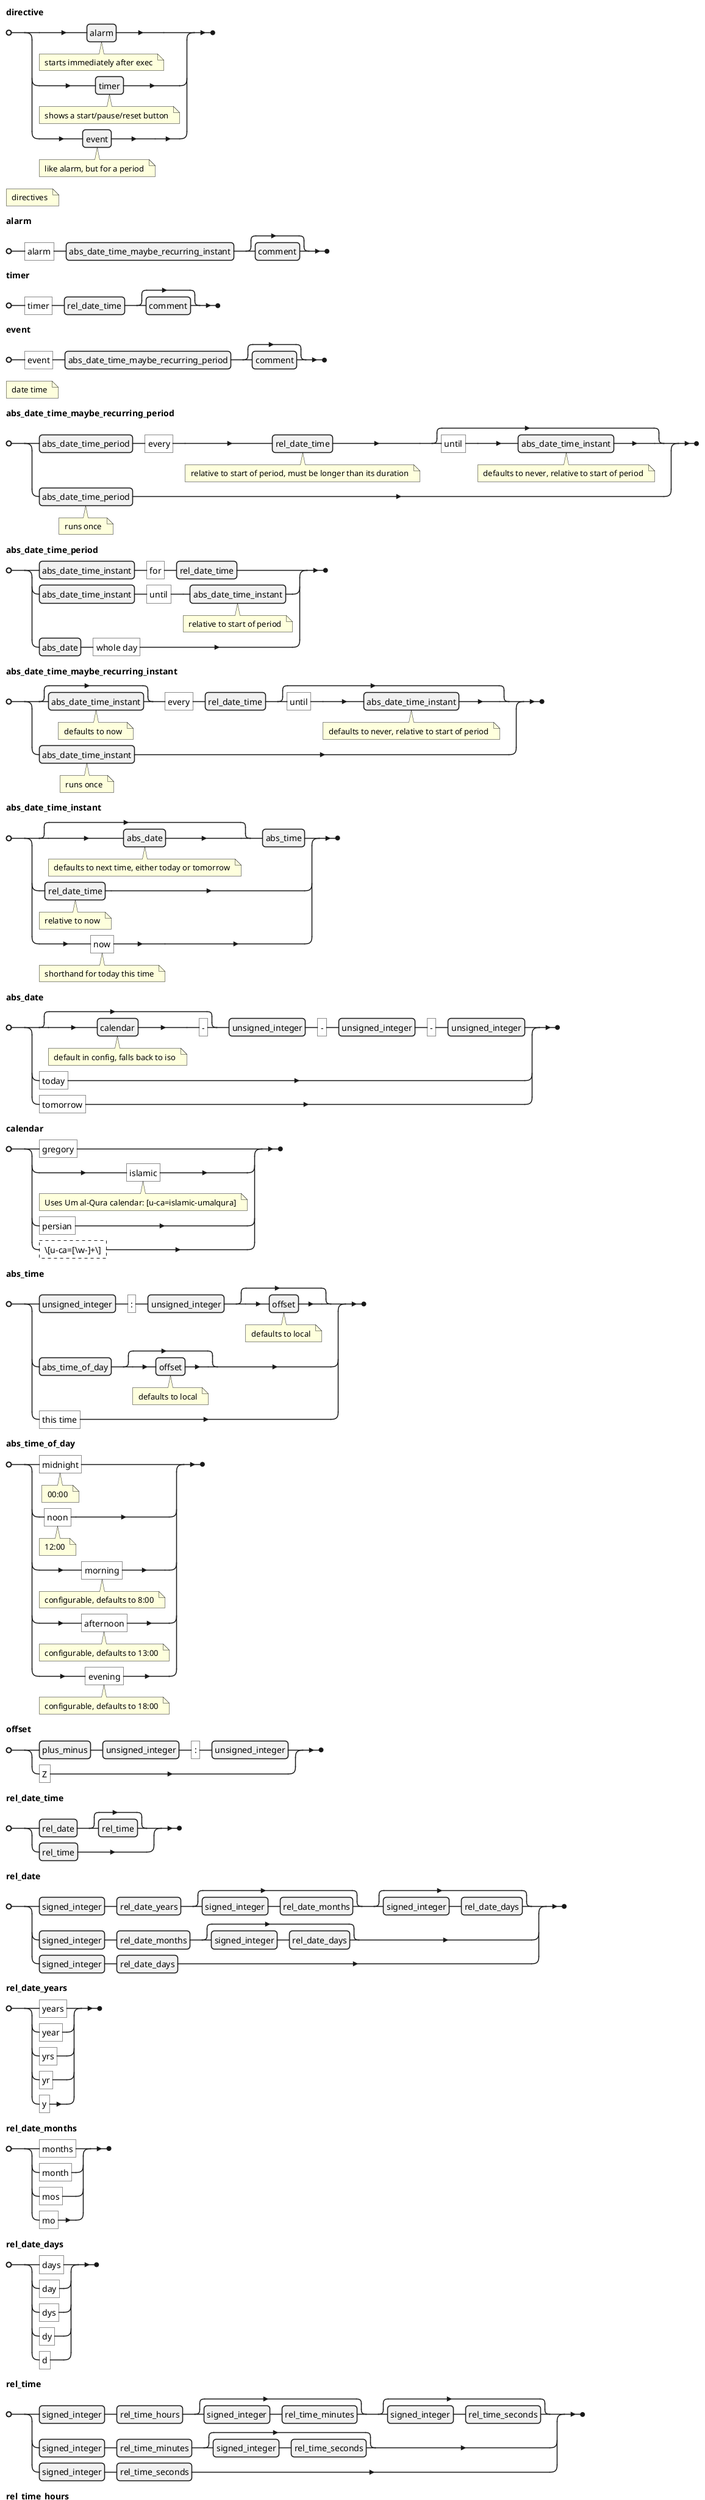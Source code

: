 @startebnf directives
!procedure at_least_one_ordered($str)
!$a = %splitstr($str, "/")
!$i = 0
!$j = 0
!$n = %size($a)
!while $i < $n
!if $i > 0
|
!endif
$a[$i]
!$j = $i + 1
!while $j < $n
,[$a[$j]]
!$j = $j + 1
!endwhile
!$i = $i + 1
!endwhile
!endprocedure

directive = alarm (* starts immediately after exec *) | timer (* shows a start/pause/reset button *) | event (* like alarm, but for a period *);

(* directives *)
alarm = "alarm", abs_date_time_maybe_recurring_instant, [comment];
timer = "timer", rel_date_time, [comment];
event = "event", abs_date_time_maybe_recurring_period, [comment];

(* date time *)
abs_date_time_maybe_recurring_period = abs_date_time_period, "every", rel_date_time (* relative to start of period, must be longer than its duration *), ["until", abs_date_time_instant (* defaults to never, relative to start of period *)] | abs_date_time_period (* runs once *);
abs_date_time_period = abs_date_time_instant, "for", rel_date_time | abs_date_time_instant, "until", abs_date_time_instant (* relative to start of period *) | abs_date, "whole day";
abs_date_time_maybe_recurring_instant = [abs_date_time_instant (* defaults to now *)], "every", rel_date_time, ["until", abs_date_time_instant (* defaults to never, relative to start of period *)] | abs_date_time_instant (* runs once *);
abs_date_time_instant = [abs_date (* defaults to next time, either today or tomorrow *)], abs_time | rel_date_time (* relative to now *) | "now" (* shorthand for today this time *);

abs_date = [calendar (* default in config, falls back to iso *), "-"], unsigned_integer, "-", unsigned_integer, "-", unsigned_integer | "today" | "tomorrow";
calendar = "gregory" | "islamic" (* Uses Um al-Qura calendar: [u-ca=islamic-umalqura] *) | "persian" | ? \[u-ca=[\w-]+\] ?;
abs_time = unsigned_integer, ":", unsigned_integer, [offset (* defaults to local *)] | abs_time_of_day, [offset (* defaults to local *)] | "this time";
abs_time_of_day = "midnight" (* 00:00 *) | "noon" (* 12:00 *) | "morning" (* configurable, defaults to 8:00 *) | "afternoon" (* configurable, defaults to 13:00 *) | "evening" (* configurable, defaults to 18:00 *);

offset = plus_minus, unsigned_integer, ":", unsigned_integer | "Z";

rel_date_time = at_least_one_ordered("rel_date / rel_time");

rel_date = at_least_one_ordered("signed_integer, rel_date_years / signed_integer, rel_date_months / signed_integer, rel_date_days");
rel_date_years = "years" | "year" | "yrs" | "yr" | "y";
rel_date_months = "months" | "month" | "mos" | "mo";
rel_date_days = "days" | "day" | "dys" | "dy" | "d";

rel_time = at_least_one_ordered("signed_integer, rel_time_hours / signed_integer, rel_time_minutes / signed_integer, rel_time_seconds");
rel_time_hours = "hours" | "hour" | "hrs" | "hr" | "h";
rel_time_minutes = "minutes" | "minute" | "mins" | "min" | "m";
rel_time_seconds = "seconds" | "second" | "secs" | "sec" | "s";

(* primitives *)
decimal = signed_integer, ".", unsigned_integer;
signed_integer = [plus_minus], unsigned_integer;
unsigned_integer = {digit}-;
digit = ? [0-9] ?;
plus_minus = ? [+-] ?;

comment = {comment_line}-;
comment_line = comment_start, {comment_char};
comment_start = (? \n ?), (? (indentation) ?);
comment_char = ? [^\n] ?;
@endebnf

